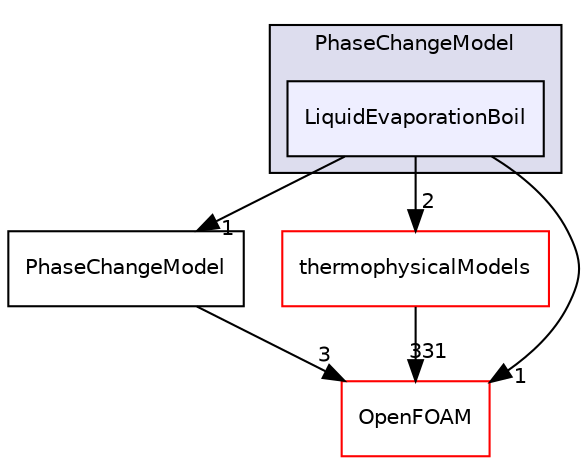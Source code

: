 digraph "src/lagrangian/intermediate/submodels/Reacting/PhaseChangeModel/LiquidEvaporationBoil" {
  bgcolor=transparent;
  compound=true
  node [ fontsize="10", fontname="Helvetica"];
  edge [ labelfontsize="10", labelfontname="Helvetica"];
  subgraph clusterdir_95353bd4ad7f447577e2dd3ff5a2aad7 {
    graph [ bgcolor="#ddddee", pencolor="black", label="PhaseChangeModel" fontname="Helvetica", fontsize="10", URL="dir_95353bd4ad7f447577e2dd3ff5a2aad7.html"]
  dir_a06e61307c5ee5f6e46c55a72c80c3c0 [shape=box, label="LiquidEvaporationBoil", style="filled", fillcolor="#eeeeff", pencolor="black", URL="dir_a06e61307c5ee5f6e46c55a72c80c3c0.html"];
  }
  dir_a574ec62e8cd6cbf40600800e7143909 [shape=box label="PhaseChangeModel" URL="dir_a574ec62e8cd6cbf40600800e7143909.html"];
  dir_2778d089ec5c4f66810b11f753867003 [shape=box label="thermophysicalModels" color="red" URL="dir_2778d089ec5c4f66810b11f753867003.html"];
  dir_c5473ff19b20e6ec4dfe5c310b3778a8 [shape=box label="OpenFOAM" color="red" URL="dir_c5473ff19b20e6ec4dfe5c310b3778a8.html"];
  dir_a574ec62e8cd6cbf40600800e7143909->dir_c5473ff19b20e6ec4dfe5c310b3778a8 [headlabel="3", labeldistance=1.5 headhref="dir_001601_001887.html"];
  dir_a06e61307c5ee5f6e46c55a72c80c3c0->dir_a574ec62e8cd6cbf40600800e7143909 [headlabel="1", labeldistance=1.5 headhref="dir_001599_001601.html"];
  dir_a06e61307c5ee5f6e46c55a72c80c3c0->dir_2778d089ec5c4f66810b11f753867003 [headlabel="2", labeldistance=1.5 headhref="dir_001599_001228.html"];
  dir_a06e61307c5ee5f6e46c55a72c80c3c0->dir_c5473ff19b20e6ec4dfe5c310b3778a8 [headlabel="1", labeldistance=1.5 headhref="dir_001599_001887.html"];
  dir_2778d089ec5c4f66810b11f753867003->dir_c5473ff19b20e6ec4dfe5c310b3778a8 [headlabel="331", labeldistance=1.5 headhref="dir_001228_001887.html"];
}
